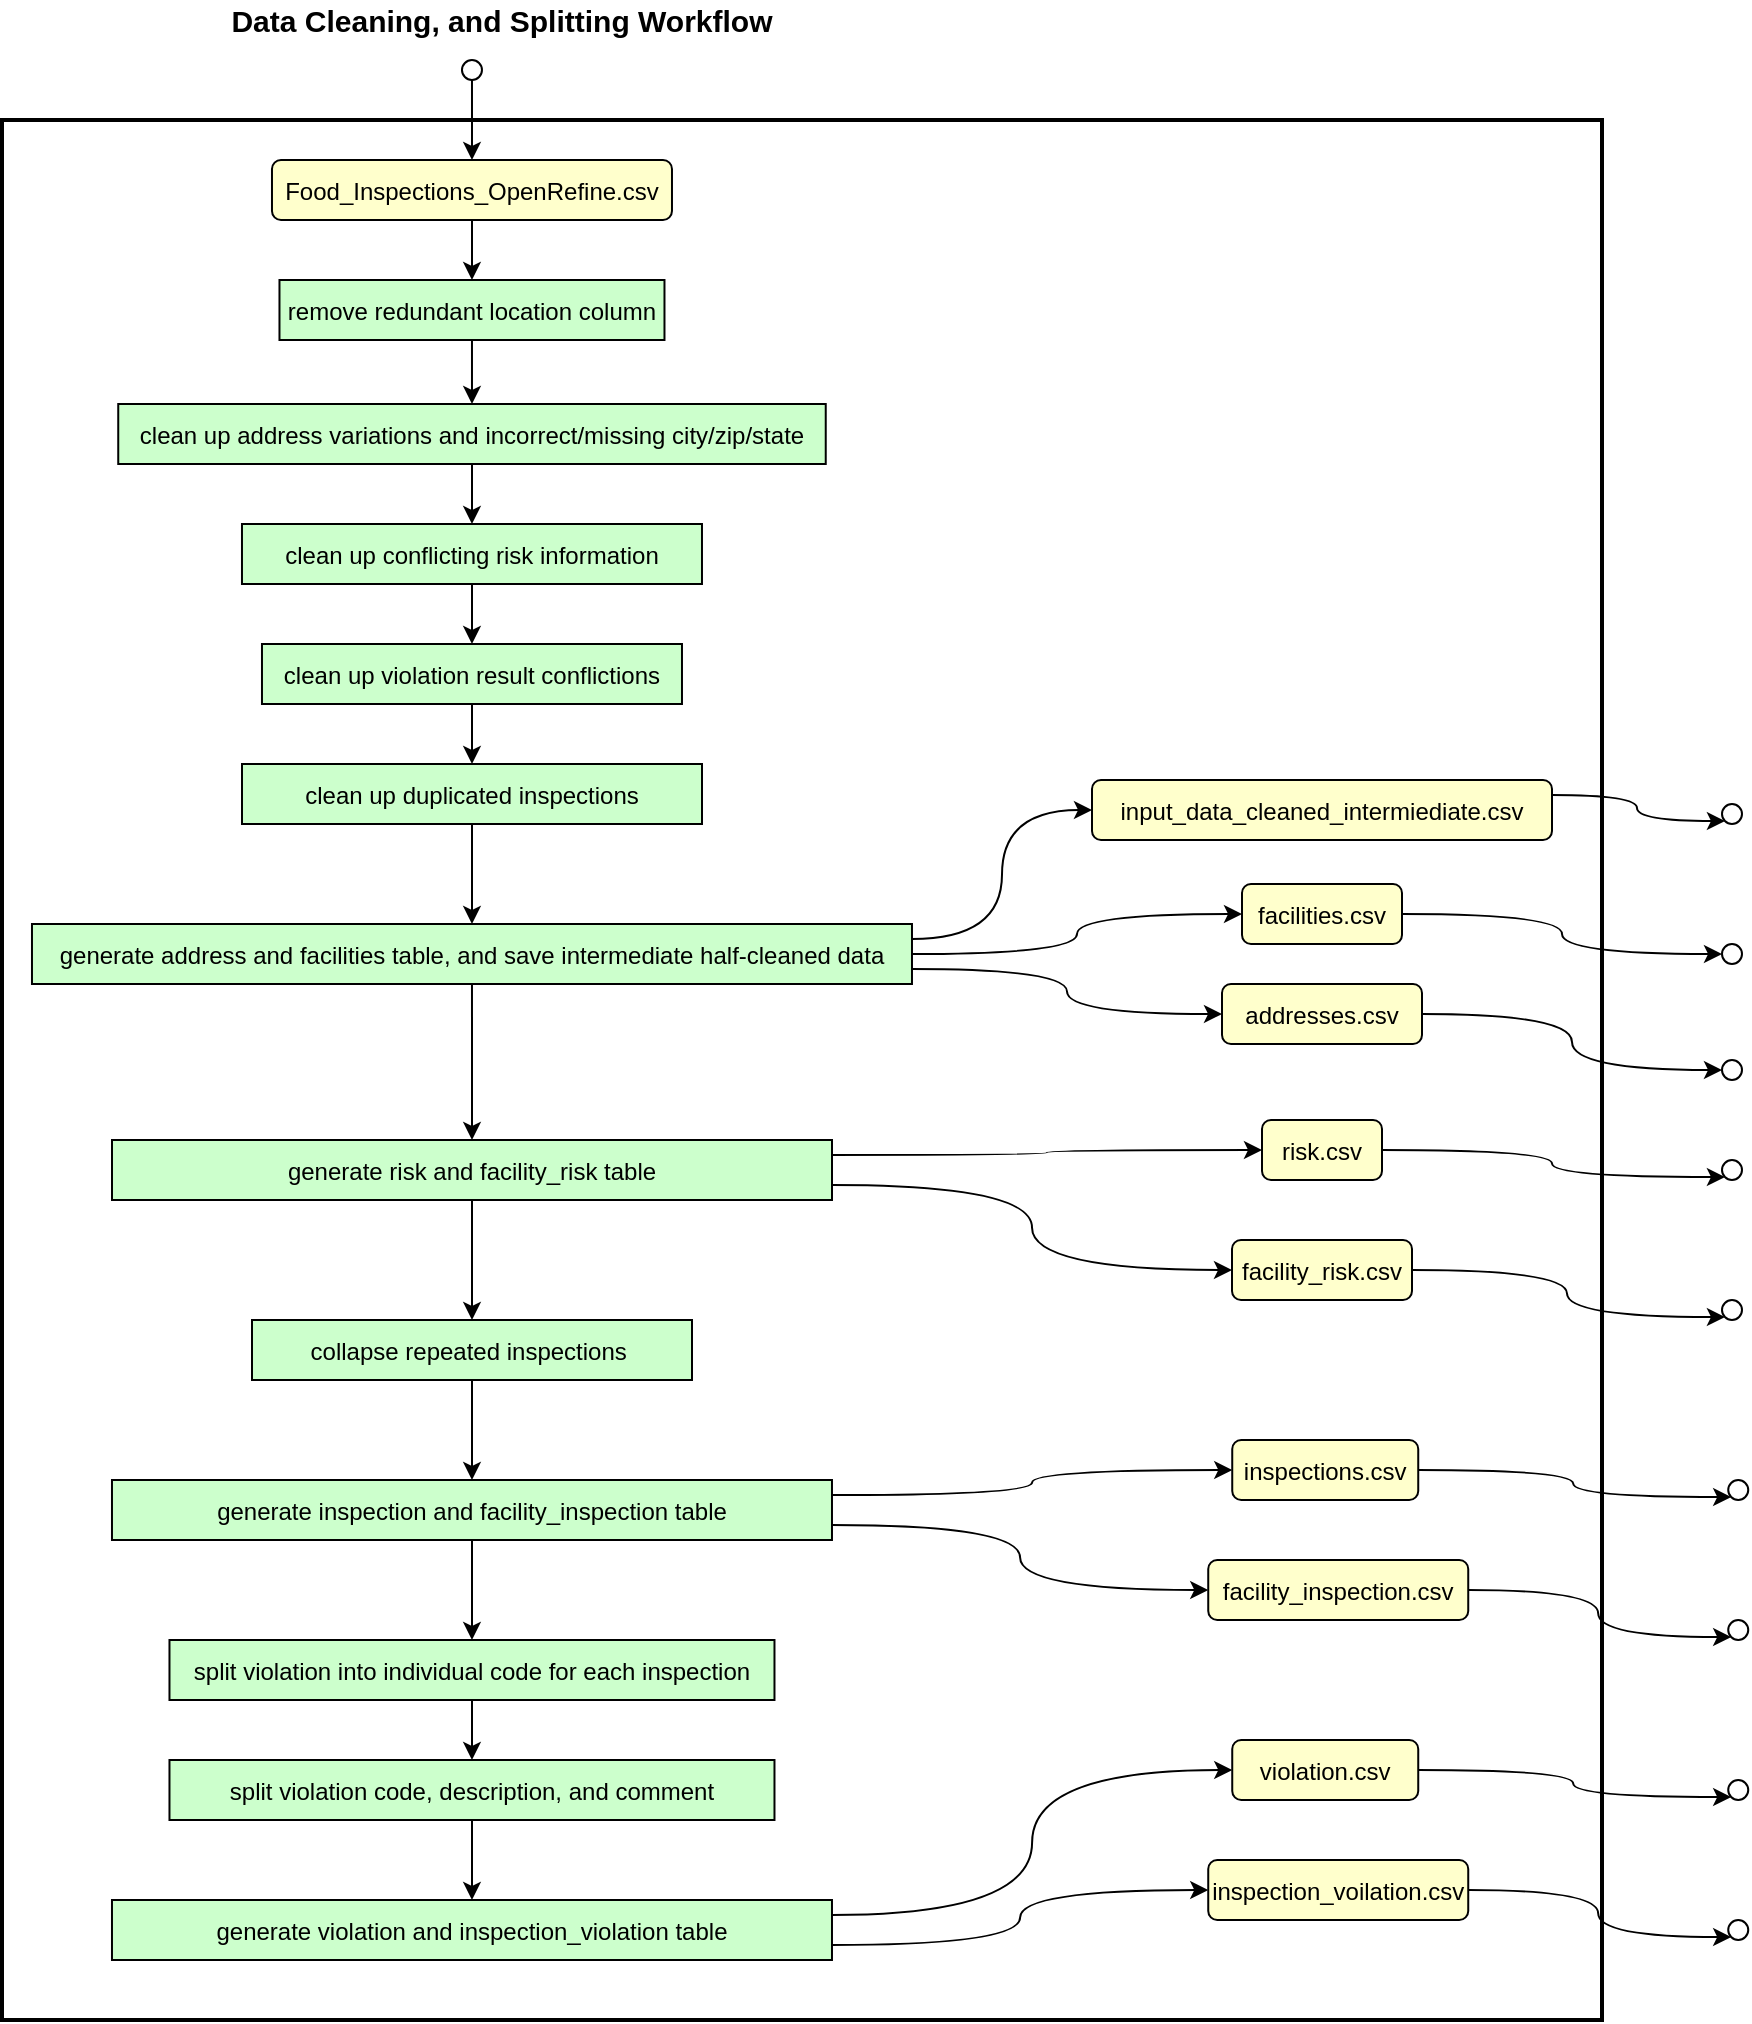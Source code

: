 <mxfile version="20.2.2" type="device"><diagram name="Page-1" id="c7558073-3199-34d8-9f00-42111426c3f3"><mxGraphModel dx="1422" dy="762" grid="1" gridSize="10" guides="1" tooltips="1" connect="1" arrows="1" fold="1" page="1" pageScale="1" pageWidth="1169" pageHeight="1654" background="none" math="0" shadow="0"><root><mxCell id="0"/><mxCell id="1" parent="0"/><mxCell id="bCh2hmMlxaf1xdxAzOYL-170" value="" style="rounded=0;whiteSpace=wrap;html=1;fontFamily=Helvetica;fontSize=12;fontColor=#000000;strokeColor=default;strokeWidth=2;fillColor=none;" parent="1" vertex="1"><mxGeometry x="180" y="160" width="800" height="950" as="geometry"/></mxCell><mxCell id="62" value="Data Cleaning, and Splitting Workflow" style="text;spacingTop=-5;align=center;fontSize=15;fontStyle=1" parent="1" vertex="1"><mxGeometry x="234.99" y="100" width="390" height="22" as="geometry"/></mxCell><mxCell id="bCh2hmMlxaf1xdxAzOYL-117" style="edgeStyle=orthogonalEdgeStyle;rounded=0;orthogonalLoop=1;jettySize=auto;html=1;exitX=0.5;exitY=1;exitDx=0;exitDy=0;entryX=0.5;entryY=0;entryDx=0;entryDy=0;fontFamily=Helvetica;fontSize=12;fontColor=#FFFFFF;endArrow=classic;endFill=1;" parent="1" source="bCh2hmMlxaf1xdxAzOYL-114" edge="1"><mxGeometry relative="1" as="geometry"><mxPoint x="414.99" y="180" as="targetPoint"/></mxGeometry></mxCell><mxCell id="bCh2hmMlxaf1xdxAzOYL-114" value="" style="ellipse;whiteSpace=wrap;html=1;aspect=fixed;rounded=1;fontFamily=Helvetica;fontSize=12;fontColor=#FFFFFF;strokeColor=default;strokeWidth=1;fillColor=none;" parent="1" vertex="1"><mxGeometry x="409.99" y="130" width="10" height="10" as="geometry"/></mxCell><mxCell id="eMWNiPC9AOAuhvR3SQbp-120" style="rounded=0;orthogonalLoop=1;jettySize=auto;html=1;exitX=0.5;exitY=1;exitDx=0;exitDy=0;fontSize=15;endArrow=classic;endFill=1;entryX=0.5;entryY=0;entryDx=0;entryDy=0;" parent="1" source="bCh2hmMlxaf1xdxAzOYL-123" target="eMWNiPC9AOAuhvR3SQbp-73" edge="1"><mxGeometry relative="1" as="geometry"><mxPoint x="414.99" y="238" as="targetPoint"/></mxGeometry></mxCell><mxCell id="bCh2hmMlxaf1xdxAzOYL-123" value="Food_Inspections_OpenRefine.csv" style="align=center;verticalAlign=middle;fontStyle=0;strokeWidth=1;fillColor=#FFFFCC;rounded=1;sketch=0;shadow=0;glass=0;spacingTop=2;spacingBottom=2;spacing=2;" parent="1" vertex="1"><mxGeometry x="314.99" y="180" width="200" height="30" as="geometry"/></mxCell><mxCell id="eMWNiPC9AOAuhvR3SQbp-95" style="edgeStyle=orthogonalEdgeStyle;curved=1;rounded=0;orthogonalLoop=1;jettySize=auto;html=1;exitX=1;exitY=0.25;exitDx=0;exitDy=0;entryX=0;entryY=0.5;entryDx=0;entryDy=0;fontSize=15;endArrow=classic;endFill=1;" parent="1" source="bCh2hmMlxaf1xdxAzOYL-126" target="bCh2hmMlxaf1xdxAzOYL-137" edge="1"><mxGeometry relative="1" as="geometry"/></mxCell><mxCell id="eMWNiPC9AOAuhvR3SQbp-96" style="edgeStyle=orthogonalEdgeStyle;curved=1;rounded=0;orthogonalLoop=1;jettySize=auto;html=1;exitX=1;exitY=0.75;exitDx=0;exitDy=0;entryX=0;entryY=0.5;entryDx=0;entryDy=0;fontSize=15;endArrow=classic;endFill=1;" parent="1" source="bCh2hmMlxaf1xdxAzOYL-126" target="bCh2hmMlxaf1xdxAzOYL-139" edge="1"><mxGeometry relative="1" as="geometry"/></mxCell><mxCell id="eMWNiPC9AOAuhvR3SQbp-130" style="edgeStyle=none;rounded=0;orthogonalLoop=1;jettySize=auto;html=1;exitX=0.5;exitY=1;exitDx=0;exitDy=0;entryX=0.5;entryY=0;entryDx=0;entryDy=0;fontSize=15;endArrow=classic;endFill=1;" parent="1" source="bCh2hmMlxaf1xdxAzOYL-126" target="bCh2hmMlxaf1xdxAzOYL-134" edge="1"><mxGeometry relative="1" as="geometry"/></mxCell><mxCell id="bCh2hmMlxaf1xdxAzOYL-126" value="generate risk and facility_risk table" style="align=center;verticalAlign=middle;fontStyle=0;strokeWidth=1;fillColor=#CCFFCC;rounded=0;sketch=0;shadow=0;glass=0;spacingTop=2;spacingBottom=2;spacing=2;" parent="1" vertex="1"><mxGeometry x="235" y="670" width="360" height="30" as="geometry"/></mxCell><mxCell id="eMWNiPC9AOAuhvR3SQbp-131" style="edgeStyle=none;rounded=0;orthogonalLoop=1;jettySize=auto;html=1;exitX=0.5;exitY=1;exitDx=0;exitDy=0;fontSize=15;endArrow=classic;endFill=1;" parent="1" source="bCh2hmMlxaf1xdxAzOYL-134" target="eMWNiPC9AOAuhvR3SQbp-99" edge="1"><mxGeometry relative="1" as="geometry"/></mxCell><mxCell id="bCh2hmMlxaf1xdxAzOYL-134" value="collapse repeated inspections " style="align=center;verticalAlign=middle;fontStyle=0;strokeWidth=1;fillColor=#CCFFCC;rounded=0;sketch=0;shadow=0;glass=0;spacingTop=2;spacingBottom=2;spacing=2;" parent="1" vertex="1"><mxGeometry x="305" y="760" width="220" height="30" as="geometry"/></mxCell><mxCell id="eMWNiPC9AOAuhvR3SQbp-89" style="edgeStyle=orthogonalEdgeStyle;curved=1;rounded=0;orthogonalLoop=1;jettySize=auto;html=1;exitX=1;exitY=0.5;exitDx=0;exitDy=0;entryX=0;entryY=0.5;entryDx=0;entryDy=0;fontSize=15;endArrow=classic;endFill=1;" parent="1" source="bCh2hmMlxaf1xdxAzOYL-135" target="eMWNiPC9AOAuhvR3SQbp-71" edge="1"><mxGeometry relative="1" as="geometry"/></mxCell><mxCell id="bCh2hmMlxaf1xdxAzOYL-135" value="addresses.csv" style="align=center;verticalAlign=middle;fontStyle=0;strokeWidth=1;fillColor=#FFFFCC;rounded=1;sketch=0;shadow=0;glass=0;spacingTop=2;spacingBottom=2;spacing=2;" parent="1" vertex="1"><mxGeometry x="790" y="592" width="100" height="30" as="geometry"/></mxCell><mxCell id="eMWNiPC9AOAuhvR3SQbp-87" style="edgeStyle=orthogonalEdgeStyle;curved=1;rounded=0;orthogonalLoop=1;jettySize=auto;html=1;exitX=1;exitY=0.5;exitDx=0;exitDy=0;entryX=0;entryY=0.5;entryDx=0;entryDy=0;fontSize=15;endArrow=classic;endFill=1;" parent="1" source="bCh2hmMlxaf1xdxAzOYL-136" target="eMWNiPC9AOAuhvR3SQbp-72" edge="1"><mxGeometry relative="1" as="geometry"/></mxCell><mxCell id="bCh2hmMlxaf1xdxAzOYL-136" value="facilities.csv" style="align=center;verticalAlign=middle;fontStyle=0;strokeWidth=1;fillColor=#FFFFCC;rounded=1;sketch=0;shadow=0;glass=0;spacingTop=2;spacingBottom=2;spacing=2;" parent="1" vertex="1"><mxGeometry x="800" y="542" width="80" height="30" as="geometry"/></mxCell><mxCell id="eMWNiPC9AOAuhvR3SQbp-92" style="edgeStyle=orthogonalEdgeStyle;curved=1;rounded=0;orthogonalLoop=1;jettySize=auto;html=1;exitX=1;exitY=0.5;exitDx=0;exitDy=0;entryX=0;entryY=1;entryDx=0;entryDy=0;fontSize=15;endArrow=classic;endFill=1;" parent="1" source="bCh2hmMlxaf1xdxAzOYL-137" target="eMWNiPC9AOAuhvR3SQbp-70" edge="1"><mxGeometry relative="1" as="geometry"/></mxCell><mxCell id="bCh2hmMlxaf1xdxAzOYL-137" value="risk.csv" style="align=center;verticalAlign=middle;fontStyle=0;strokeWidth=1;fillColor=#FFFFCC;rounded=1;sketch=0;shadow=0;glass=0;spacingTop=2;spacingBottom=2;spacing=2;" parent="1" vertex="1"><mxGeometry x="810" y="660" width="60" height="30" as="geometry"/></mxCell><mxCell id="eMWNiPC9AOAuhvR3SQbp-93" style="edgeStyle=orthogonalEdgeStyle;curved=1;rounded=0;orthogonalLoop=1;jettySize=auto;html=1;exitX=1;exitY=0.5;exitDx=0;exitDy=0;entryX=0;entryY=1;entryDx=0;entryDy=0;fontSize=15;endArrow=classic;endFill=1;" parent="1" source="bCh2hmMlxaf1xdxAzOYL-139" target="eMWNiPC9AOAuhvR3SQbp-69" edge="1"><mxGeometry relative="1" as="geometry"/></mxCell><mxCell id="bCh2hmMlxaf1xdxAzOYL-139" value="facility_risk.csv" style="align=center;verticalAlign=middle;fontStyle=0;strokeWidth=1;fillColor=#FFFFCC;rounded=1;sketch=0;shadow=0;glass=0;spacingTop=2;spacingBottom=2;spacing=2;" parent="1" vertex="1"><mxGeometry x="795" y="720" width="90" height="30" as="geometry"/></mxCell><mxCell id="bCh2hmMlxaf1xdxAzOYL-141" value="facility_inspection.csv" style="align=center;verticalAlign=middle;fontStyle=0;strokeWidth=1;fillColor=#FFFFCC;rounded=1;sketch=0;shadow=0;glass=0;spacingTop=2;spacingBottom=2;spacing=2;" parent="1" vertex="1"><mxGeometry x="783.12" y="880" width="130" height="30" as="geometry"/></mxCell><mxCell id="kw0qqpUnsgQ29-3YIkbl-62" value="inspections.csv" style="align=center;verticalAlign=middle;fontStyle=0;strokeWidth=1;fillColor=#FFFFCC;rounded=1;sketch=0;shadow=0;glass=0;spacingTop=2;spacingBottom=2;spacing=2;" parent="1" vertex="1"><mxGeometry x="795.12" y="820" width="93" height="30" as="geometry"/></mxCell><mxCell id="eMWNiPC9AOAuhvR3SQbp-69" value="" style="ellipse;whiteSpace=wrap;html=1;aspect=fixed;rounded=1;fontFamily=Helvetica;fontSize=12;fontColor=#FFFFFF;strokeColor=default;strokeWidth=1;fillColor=none;" parent="1" vertex="1"><mxGeometry x="1040" y="750" width="10" height="10" as="geometry"/></mxCell><mxCell id="eMWNiPC9AOAuhvR3SQbp-70" value="" style="ellipse;whiteSpace=wrap;html=1;aspect=fixed;rounded=1;fontFamily=Helvetica;fontSize=12;fontColor=#FFFFFF;strokeColor=default;strokeWidth=1;fillColor=none;" parent="1" vertex="1"><mxGeometry x="1040" y="680" width="10" height="10" as="geometry"/></mxCell><mxCell id="eMWNiPC9AOAuhvR3SQbp-71" value="" style="ellipse;whiteSpace=wrap;html=1;aspect=fixed;rounded=1;fontFamily=Helvetica;fontSize=12;fontColor=#FFFFFF;strokeColor=default;strokeWidth=1;fillColor=none;" parent="1" vertex="1"><mxGeometry x="1040" y="630" width="10" height="10" as="geometry"/></mxCell><mxCell id="eMWNiPC9AOAuhvR3SQbp-72" value="" style="ellipse;whiteSpace=wrap;html=1;aspect=fixed;rounded=1;fontFamily=Helvetica;fontSize=12;fontColor=#FFFFFF;strokeColor=default;strokeWidth=1;fillColor=none;" parent="1" vertex="1"><mxGeometry x="1040" y="572" width="10" height="10" as="geometry"/></mxCell><mxCell id="eMWNiPC9AOAuhvR3SQbp-73" value="remove redundant location column" style="align=center;verticalAlign=middle;fontStyle=0;strokeWidth=1;fillColor=#CCFFCC;rounded=0;sketch=0;shadow=0;glass=0;spacingTop=2;spacingBottom=2;spacing=2;" parent="1" vertex="1"><mxGeometry x="318.74" y="240" width="192.5" height="30" as="geometry"/></mxCell><mxCell id="eMWNiPC9AOAuhvR3SQbp-122" style="edgeStyle=none;rounded=0;orthogonalLoop=1;jettySize=auto;html=1;exitX=0.5;exitY=1;exitDx=0;exitDy=0;entryX=0.5;entryY=0;entryDx=0;entryDy=0;fontSize=15;endArrow=classic;endFill=1;" parent="1" source="eMWNiPC9AOAuhvR3SQbp-73" target="eMWNiPC9AOAuhvR3SQbp-76" edge="1"><mxGeometry relative="1" as="geometry"><mxPoint x="415" y="282" as="sourcePoint"/></mxGeometry></mxCell><mxCell id="eMWNiPC9AOAuhvR3SQbp-124" style="edgeStyle=none;rounded=0;orthogonalLoop=1;jettySize=auto;html=1;exitX=0.5;exitY=1;exitDx=0;exitDy=0;entryX=0.5;entryY=0;entryDx=0;entryDy=0;fontSize=15;endArrow=classic;endFill=1;" parent="1" source="eMWNiPC9AOAuhvR3SQbp-76" target="eMWNiPC9AOAuhvR3SQbp-77" edge="1"><mxGeometry relative="1" as="geometry"/></mxCell><mxCell id="eMWNiPC9AOAuhvR3SQbp-76" value="clean up address variations and incorrect/missing city/zip/state" style="align=center;verticalAlign=middle;fontStyle=0;strokeWidth=1;fillColor=#CCFFCC;rounded=0;sketch=0;shadow=0;glass=0;spacingTop=2;spacingBottom=2;spacing=2;" parent="1" vertex="1"><mxGeometry x="238.12" y="302" width="353.75" height="30" as="geometry"/></mxCell><mxCell id="eMWNiPC9AOAuhvR3SQbp-125" style="edgeStyle=none;rounded=0;orthogonalLoop=1;jettySize=auto;html=1;exitX=0.5;exitY=1;exitDx=0;exitDy=0;entryX=0.5;entryY=0;entryDx=0;entryDy=0;fontSize=15;endArrow=classic;endFill=1;" parent="1" source="eMWNiPC9AOAuhvR3SQbp-77" target="eMWNiPC9AOAuhvR3SQbp-78" edge="1"><mxGeometry relative="1" as="geometry"/></mxCell><mxCell id="eMWNiPC9AOAuhvR3SQbp-77" value="clean up conflicting risk information" style="align=center;verticalAlign=middle;fontStyle=0;strokeWidth=1;fillColor=#CCFFCC;rounded=0;sketch=0;shadow=0;glass=0;spacingTop=2;spacingBottom=2;spacing=2;" parent="1" vertex="1"><mxGeometry x="299.99" y="362" width="230" height="30" as="geometry"/></mxCell><mxCell id="eMWNiPC9AOAuhvR3SQbp-126" style="edgeStyle=none;rounded=0;orthogonalLoop=1;jettySize=auto;html=1;exitX=0.5;exitY=1;exitDx=0;exitDy=0;entryX=0.5;entryY=0;entryDx=0;entryDy=0;fontSize=15;endArrow=classic;endFill=1;" parent="1" source="eMWNiPC9AOAuhvR3SQbp-78" target="eMWNiPC9AOAuhvR3SQbp-80" edge="1"><mxGeometry relative="1" as="geometry"/></mxCell><mxCell id="eMWNiPC9AOAuhvR3SQbp-78" value="clean up violation result conflictions" style="align=center;verticalAlign=middle;fontStyle=0;strokeWidth=1;fillColor=#CCFFCC;rounded=0;sketch=0;shadow=0;glass=0;spacingTop=2;spacingBottom=2;spacing=2;" parent="1" vertex="1"><mxGeometry x="309.99" y="422" width="210" height="30" as="geometry"/></mxCell><mxCell id="eMWNiPC9AOAuhvR3SQbp-127" style="edgeStyle=none;rounded=0;orthogonalLoop=1;jettySize=auto;html=1;exitX=0.5;exitY=1;exitDx=0;exitDy=0;entryX=0.5;entryY=0;entryDx=0;entryDy=0;fontSize=15;endArrow=classic;endFill=1;" parent="1" source="eMWNiPC9AOAuhvR3SQbp-80" target="eMWNiPC9AOAuhvR3SQbp-81" edge="1"><mxGeometry relative="1" as="geometry"/></mxCell><mxCell id="eMWNiPC9AOAuhvR3SQbp-80" value="clean up duplicated inspections" style="align=center;verticalAlign=middle;fontStyle=0;strokeWidth=1;fillColor=#CCFFCC;rounded=0;sketch=0;shadow=0;glass=0;spacingTop=2;spacingBottom=2;spacing=2;" parent="1" vertex="1"><mxGeometry x="300" y="482" width="230" height="30" as="geometry"/></mxCell><mxCell id="eMWNiPC9AOAuhvR3SQbp-83" style="edgeStyle=orthogonalEdgeStyle;curved=1;rounded=0;orthogonalLoop=1;jettySize=auto;html=1;exitX=1;exitY=0.25;exitDx=0;exitDy=0;entryX=0;entryY=0.5;entryDx=0;entryDy=0;fontSize=15;endArrow=classic;endFill=1;" parent="1" source="eMWNiPC9AOAuhvR3SQbp-81" target="eMWNiPC9AOAuhvR3SQbp-82" edge="1"><mxGeometry relative="1" as="geometry"/></mxCell><mxCell id="eMWNiPC9AOAuhvR3SQbp-84" style="edgeStyle=orthogonalEdgeStyle;curved=1;rounded=0;orthogonalLoop=1;jettySize=auto;html=1;exitX=1;exitY=0.5;exitDx=0;exitDy=0;entryX=0;entryY=0.5;entryDx=0;entryDy=0;fontSize=15;endArrow=classic;endFill=1;" parent="1" source="eMWNiPC9AOAuhvR3SQbp-81" target="bCh2hmMlxaf1xdxAzOYL-136" edge="1"><mxGeometry relative="1" as="geometry"/></mxCell><mxCell id="eMWNiPC9AOAuhvR3SQbp-85" style="edgeStyle=orthogonalEdgeStyle;curved=1;rounded=0;orthogonalLoop=1;jettySize=auto;html=1;exitX=1;exitY=0.75;exitDx=0;exitDy=0;entryX=0;entryY=0.5;entryDx=0;entryDy=0;fontSize=15;endArrow=classic;endFill=1;" parent="1" source="eMWNiPC9AOAuhvR3SQbp-81" target="bCh2hmMlxaf1xdxAzOYL-135" edge="1"><mxGeometry relative="1" as="geometry"/></mxCell><mxCell id="eMWNiPC9AOAuhvR3SQbp-129" style="edgeStyle=none;rounded=0;orthogonalLoop=1;jettySize=auto;html=1;exitX=0.5;exitY=1;exitDx=0;exitDy=0;fontSize=15;endArrow=classic;endFill=1;" parent="1" source="eMWNiPC9AOAuhvR3SQbp-81" target="bCh2hmMlxaf1xdxAzOYL-126" edge="1"><mxGeometry relative="1" as="geometry"/></mxCell><mxCell id="eMWNiPC9AOAuhvR3SQbp-81" value="generate address and facilities table, and save intermediate half-cleaned data" style="align=center;verticalAlign=middle;fontStyle=0;strokeWidth=1;fillColor=#CCFFCC;rounded=0;sketch=0;shadow=0;glass=0;spacingTop=2;spacingBottom=2;spacing=2;" parent="1" vertex="1"><mxGeometry x="194.99" y="562" width="440" height="30" as="geometry"/></mxCell><mxCell id="eMWNiPC9AOAuhvR3SQbp-91" style="edgeStyle=orthogonalEdgeStyle;curved=1;rounded=0;orthogonalLoop=1;jettySize=auto;html=1;exitX=1;exitY=0.25;exitDx=0;exitDy=0;entryX=0;entryY=1;entryDx=0;entryDy=0;fontSize=15;endArrow=classic;endFill=1;" parent="1" source="eMWNiPC9AOAuhvR3SQbp-82" target="eMWNiPC9AOAuhvR3SQbp-90" edge="1"><mxGeometry relative="1" as="geometry"/></mxCell><mxCell id="eMWNiPC9AOAuhvR3SQbp-82" value="input_data_cleaned_intermiediate.csv" style="align=center;verticalAlign=middle;fontStyle=0;strokeWidth=1;fillColor=#FFFFCC;rounded=1;sketch=0;shadow=0;glass=0;spacingTop=2;spacingBottom=2;spacing=2;" parent="1" vertex="1"><mxGeometry x="725" y="490" width="230" height="30" as="geometry"/></mxCell><mxCell id="eMWNiPC9AOAuhvR3SQbp-90" value="" style="ellipse;whiteSpace=wrap;html=1;aspect=fixed;rounded=1;fontFamily=Helvetica;fontSize=12;fontColor=#FFFFFF;strokeColor=default;strokeWidth=1;fillColor=none;" parent="1" vertex="1"><mxGeometry x="1040" y="502" width="10" height="10" as="geometry"/></mxCell><mxCell id="eMWNiPC9AOAuhvR3SQbp-97" style="edgeStyle=orthogonalEdgeStyle;curved=1;rounded=0;orthogonalLoop=1;jettySize=auto;html=1;exitX=1;exitY=0.25;exitDx=0;exitDy=0;entryX=0;entryY=0.5;entryDx=0;entryDy=0;fontSize=15;endArrow=classic;endFill=1;" parent="1" source="eMWNiPC9AOAuhvR3SQbp-99" target="kw0qqpUnsgQ29-3YIkbl-62" edge="1"><mxGeometry relative="1" as="geometry"><mxPoint x="813.12" y="835" as="targetPoint"/></mxGeometry></mxCell><mxCell id="eMWNiPC9AOAuhvR3SQbp-98" style="edgeStyle=orthogonalEdgeStyle;curved=1;rounded=0;orthogonalLoop=1;jettySize=auto;html=1;exitX=1;exitY=0.75;exitDx=0;exitDy=0;entryX=0;entryY=0.5;entryDx=0;entryDy=0;fontSize=15;endArrow=classic;endFill=1;" parent="1" source="eMWNiPC9AOAuhvR3SQbp-99" target="bCh2hmMlxaf1xdxAzOYL-141" edge="1"><mxGeometry relative="1" as="geometry"><mxPoint x="798.12" y="895" as="targetPoint"/></mxGeometry></mxCell><mxCell id="eMWNiPC9AOAuhvR3SQbp-132" style="edgeStyle=none;rounded=0;orthogonalLoop=1;jettySize=auto;html=1;exitX=0.5;exitY=1;exitDx=0;exitDy=0;fontSize=15;endArrow=classic;endFill=1;" parent="1" source="eMWNiPC9AOAuhvR3SQbp-99" target="eMWNiPC9AOAuhvR3SQbp-106" edge="1"><mxGeometry relative="1" as="geometry"/></mxCell><mxCell id="eMWNiPC9AOAuhvR3SQbp-99" value="generate inspection and facility_inspection table" style="align=center;verticalAlign=middle;fontStyle=0;strokeWidth=1;fillColor=#CCFFCC;rounded=0;sketch=0;shadow=0;glass=0;spacingTop=2;spacingBottom=2;spacing=2;" parent="1" vertex="1"><mxGeometry x="234.99" y="840" width="360" height="30" as="geometry"/></mxCell><mxCell id="eMWNiPC9AOAuhvR3SQbp-100" style="edgeStyle=orthogonalEdgeStyle;curved=1;rounded=0;orthogonalLoop=1;jettySize=auto;html=1;entryX=0;entryY=1;entryDx=0;entryDy=0;fontSize=15;endArrow=classic;endFill=1;exitX=1;exitY=0.5;exitDx=0;exitDy=0;" parent="1" source="kw0qqpUnsgQ29-3YIkbl-62" target="eMWNiPC9AOAuhvR3SQbp-105" edge="1"><mxGeometry relative="1" as="geometry"><mxPoint x="913.12" y="849" as="sourcePoint"/></mxGeometry></mxCell><mxCell id="eMWNiPC9AOAuhvR3SQbp-102" style="edgeStyle=orthogonalEdgeStyle;curved=1;rounded=0;orthogonalLoop=1;jettySize=auto;html=1;exitX=1;exitY=0.5;exitDx=0;exitDy=0;entryX=0;entryY=1;entryDx=0;entryDy=0;fontSize=15;endArrow=classic;endFill=1;" parent="1" source="bCh2hmMlxaf1xdxAzOYL-141" target="eMWNiPC9AOAuhvR3SQbp-104" edge="1"><mxGeometry relative="1" as="geometry"><mxPoint x="888.12" y="895" as="sourcePoint"/></mxGeometry></mxCell><mxCell id="eMWNiPC9AOAuhvR3SQbp-104" value="" style="ellipse;whiteSpace=wrap;html=1;aspect=fixed;rounded=1;fontFamily=Helvetica;fontSize=12;fontColor=#FFFFFF;strokeColor=default;strokeWidth=1;fillColor=none;" parent="1" vertex="1"><mxGeometry x="1043.12" y="910" width="10" height="10" as="geometry"/></mxCell><mxCell id="eMWNiPC9AOAuhvR3SQbp-105" value="" style="ellipse;whiteSpace=wrap;html=1;aspect=fixed;rounded=1;fontFamily=Helvetica;fontSize=12;fontColor=#FFFFFF;strokeColor=default;strokeWidth=1;fillColor=none;" parent="1" vertex="1"><mxGeometry x="1043.12" y="840" width="10" height="10" as="geometry"/></mxCell><mxCell id="eMWNiPC9AOAuhvR3SQbp-133" style="edgeStyle=none;rounded=0;orthogonalLoop=1;jettySize=auto;html=1;exitX=0.5;exitY=1;exitDx=0;exitDy=0;fontSize=15;endArrow=classic;endFill=1;" parent="1" source="eMWNiPC9AOAuhvR3SQbp-106" target="eMWNiPC9AOAuhvR3SQbp-108" edge="1"><mxGeometry relative="1" as="geometry"/></mxCell><mxCell id="eMWNiPC9AOAuhvR3SQbp-106" value="split violation into individual code for each inspection" style="align=center;verticalAlign=middle;fontStyle=0;strokeWidth=1;fillColor=#CCFFCC;rounded=0;sketch=0;shadow=0;glass=0;spacingTop=2;spacingBottom=2;spacing=2;" parent="1" vertex="1"><mxGeometry x="263.74" y="920" width="302.5" height="30" as="geometry"/></mxCell><mxCell id="eMWNiPC9AOAuhvR3SQbp-134" style="edgeStyle=none;rounded=0;orthogonalLoop=1;jettySize=auto;html=1;exitX=0.5;exitY=1;exitDx=0;exitDy=0;fontSize=15;endArrow=classic;endFill=1;" parent="1" source="eMWNiPC9AOAuhvR3SQbp-108" target="eMWNiPC9AOAuhvR3SQbp-114" edge="1"><mxGeometry relative="1" as="geometry"/></mxCell><mxCell id="eMWNiPC9AOAuhvR3SQbp-108" value="split violation code, description, and comment" style="align=center;verticalAlign=middle;fontStyle=0;strokeWidth=1;fillColor=#CCFFCC;rounded=0;sketch=0;shadow=0;glass=0;spacingTop=2;spacingBottom=2;spacing=2;" parent="1" vertex="1"><mxGeometry x="263.74" y="980" width="302.5" height="30" as="geometry"/></mxCell><mxCell id="eMWNiPC9AOAuhvR3SQbp-110" value="inspection_voilation.csv" style="align=center;verticalAlign=middle;fontStyle=0;strokeWidth=1;fillColor=#FFFFCC;rounded=1;sketch=0;shadow=0;glass=0;spacingTop=2;spacingBottom=2;spacing=2;" parent="1" vertex="1"><mxGeometry x="783.12" y="1030" width="130" height="30" as="geometry"/></mxCell><mxCell id="eMWNiPC9AOAuhvR3SQbp-111" value="violation.csv" style="align=center;verticalAlign=middle;fontStyle=0;strokeWidth=1;fillColor=#FFFFCC;rounded=1;sketch=0;shadow=0;glass=0;spacingTop=2;spacingBottom=2;spacing=2;" parent="1" vertex="1"><mxGeometry x="795.12" y="970" width="93" height="30" as="geometry"/></mxCell><mxCell id="eMWNiPC9AOAuhvR3SQbp-112" style="edgeStyle=orthogonalEdgeStyle;curved=1;rounded=0;orthogonalLoop=1;jettySize=auto;html=1;exitX=1;exitY=0.25;exitDx=0;exitDy=0;entryX=0;entryY=0.5;entryDx=0;entryDy=0;fontSize=15;endArrow=classic;endFill=1;" parent="1" source="eMWNiPC9AOAuhvR3SQbp-114" target="eMWNiPC9AOAuhvR3SQbp-111" edge="1"><mxGeometry relative="1" as="geometry"><mxPoint x="813.12" y="1045" as="targetPoint"/></mxGeometry></mxCell><mxCell id="eMWNiPC9AOAuhvR3SQbp-113" style="edgeStyle=orthogonalEdgeStyle;curved=1;rounded=0;orthogonalLoop=1;jettySize=auto;html=1;exitX=1;exitY=0.75;exitDx=0;exitDy=0;entryX=0;entryY=0.5;entryDx=0;entryDy=0;fontSize=15;endArrow=classic;endFill=1;" parent="1" source="eMWNiPC9AOAuhvR3SQbp-114" target="eMWNiPC9AOAuhvR3SQbp-110" edge="1"><mxGeometry relative="1" as="geometry"><mxPoint x="798.12" y="1105" as="targetPoint"/></mxGeometry></mxCell><mxCell id="eMWNiPC9AOAuhvR3SQbp-114" value="generate violation and inspection_violation table" style="align=center;verticalAlign=middle;fontStyle=0;strokeWidth=1;fillColor=#CCFFCC;rounded=0;sketch=0;shadow=0;glass=0;spacingTop=2;spacingBottom=2;spacing=2;" parent="1" vertex="1"><mxGeometry x="234.99" y="1050" width="360" height="30" as="geometry"/></mxCell><mxCell id="eMWNiPC9AOAuhvR3SQbp-115" style="edgeStyle=orthogonalEdgeStyle;curved=1;rounded=0;orthogonalLoop=1;jettySize=auto;html=1;entryX=0;entryY=1;entryDx=0;entryDy=0;fontSize=15;endArrow=classic;endFill=1;exitX=1;exitY=0.5;exitDx=0;exitDy=0;" parent="1" source="eMWNiPC9AOAuhvR3SQbp-111" target="eMWNiPC9AOAuhvR3SQbp-118" edge="1"><mxGeometry relative="1" as="geometry"><mxPoint x="913.12" y="999" as="sourcePoint"/></mxGeometry></mxCell><mxCell id="eMWNiPC9AOAuhvR3SQbp-116" style="edgeStyle=orthogonalEdgeStyle;curved=1;rounded=0;orthogonalLoop=1;jettySize=auto;html=1;exitX=1;exitY=0.5;exitDx=0;exitDy=0;entryX=0;entryY=1;entryDx=0;entryDy=0;fontSize=15;endArrow=classic;endFill=1;" parent="1" source="eMWNiPC9AOAuhvR3SQbp-110" target="eMWNiPC9AOAuhvR3SQbp-117" edge="1"><mxGeometry relative="1" as="geometry"><mxPoint x="888.12" y="1045" as="sourcePoint"/></mxGeometry></mxCell><mxCell id="eMWNiPC9AOAuhvR3SQbp-117" value="" style="ellipse;whiteSpace=wrap;html=1;aspect=fixed;rounded=1;fontFamily=Helvetica;fontSize=12;fontColor=#FFFFFF;strokeColor=default;strokeWidth=1;fillColor=none;" parent="1" vertex="1"><mxGeometry x="1043.12" y="1060" width="10" height="10" as="geometry"/></mxCell><mxCell id="eMWNiPC9AOAuhvR3SQbp-118" value="" style="ellipse;whiteSpace=wrap;html=1;aspect=fixed;rounded=1;fontFamily=Helvetica;fontSize=12;fontColor=#FFFFFF;strokeColor=default;strokeWidth=1;fillColor=none;" parent="1" vertex="1"><mxGeometry x="1043.12" y="990" width="10" height="10" as="geometry"/></mxCell><mxCell id="eMWNiPC9AOAuhvR3SQbp-128" style="edgeStyle=none;rounded=0;orthogonalLoop=1;jettySize=auto;html=1;exitX=0.5;exitY=0;exitDx=0;exitDy=0;fontSize=15;endArrow=classic;endFill=1;" parent="1" source="bCh2hmMlxaf1xdxAzOYL-126" target="bCh2hmMlxaf1xdxAzOYL-126" edge="1"><mxGeometry relative="1" as="geometry"/></mxCell></root></mxGraphModel></diagram></mxfile>